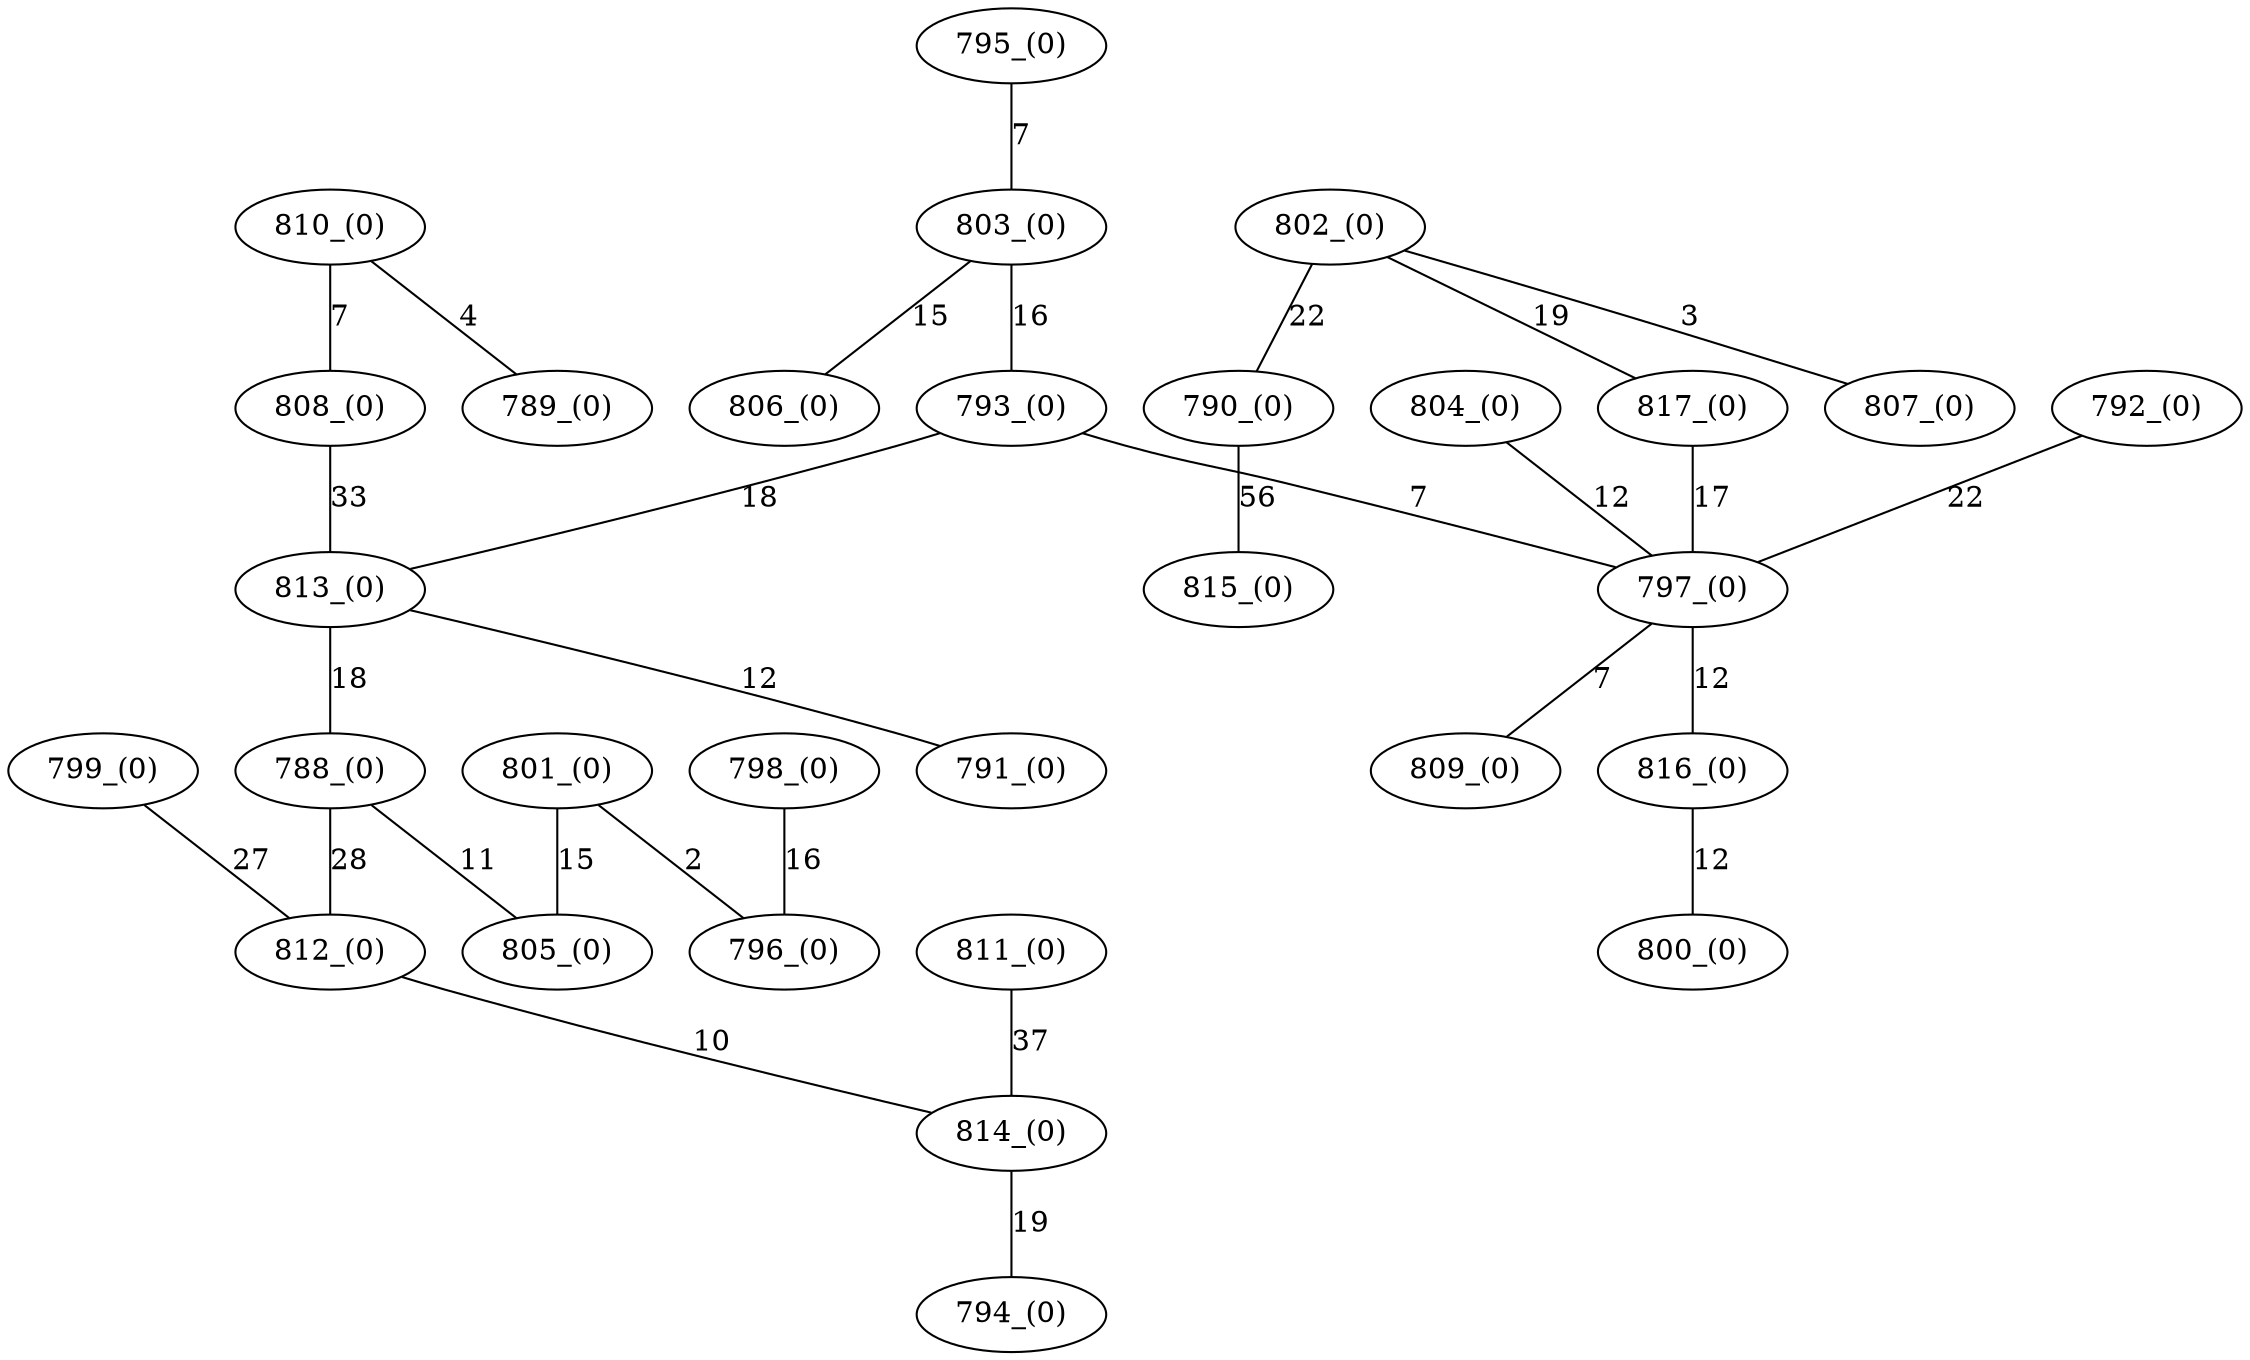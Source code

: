 graph {
    "788_(0)" [weight=0,]
    "805_(0)" [weight=0,]
    "801_(0)" [weight=0,]
    "796_(0)" [weight=0,]
    "798_(0)" [weight=0,]
    "813_(0)" [weight=0,]
    "791_(0)" [weight=0,]
    "793_(0)" [weight=0,]
    "797_(0)" [weight=0,]
    "809_(0)" [weight=0,]
    "816_(0)" [weight=0,]
    "804_(0)" [weight=0,]
    "800_(0)" [weight=0,]
    "803_(0)" [weight=0,]
    "795_(0)" [weight=0,]
    "806_(0)" [weight=0,]
    "817_(0)" [weight=0,]
    "802_(0)" [weight=0,]
    "807_(0)" [weight=0,]
    "792_(0)" [weight=0,]
    "790_(0)" [weight=0,]
    "812_(0)" [weight=0,]
    "814_(0)" [weight=0,]
    "794_(0)" [weight=0,]
    "799_(0)" [weight=0,]
    "808_(0)" [weight=0,]
    "810_(0)" [weight=0,]
    "789_(0)" [weight=0,]
    "811_(0)" [weight=0,]
    "815_(0)" [weight=0,]
    "788_(0)" -- "805_(0)" [label=11, weight=11]
    "801_(0)" -- "805_(0)" [label=15, weight=15]
    "801_(0)" -- "796_(0)" [label=2, weight=2]
    "798_(0)" -- "796_(0)" [label=16, weight=16]
    "813_(0)" -- "788_(0)" [label=18, weight=18]
    "813_(0)" -- "791_(0)" [label=12, weight=12]
    "793_(0)" -- "813_(0)" [label=18, weight=18]
    "793_(0)" -- "797_(0)" [label=7, weight=7]
    "797_(0)" -- "809_(0)" [label=7, weight=7]
    "797_(0)" -- "816_(0)" [label=12, weight=12]
    "804_(0)" -- "797_(0)" [label=12, weight=12]
    "816_(0)" -- "800_(0)" [label=12, weight=12]
    "803_(0)" -- "793_(0)" [label=16, weight=16]
    "795_(0)" -- "803_(0)" [label=7, weight=7]
    "803_(0)" -- "806_(0)" [label=15, weight=15]
    "817_(0)" -- "797_(0)" [label=17, weight=17]
    "802_(0)" -- "817_(0)" [label=19, weight=19]
    "802_(0)" -- "807_(0)" [label=3, weight=3]
    "792_(0)" -- "797_(0)" [label=22, weight=22]
    "802_(0)" -- "790_(0)" [label=22, weight=22]
    "788_(0)" -- "812_(0)" [label=28, weight=28]
    "812_(0)" -- "814_(0)" [label=10, weight=10]
    "814_(0)" -- "794_(0)" [label=19, weight=19]
    "799_(0)" -- "812_(0)" [label=27, weight=27]
    "808_(0)" -- "813_(0)" [label=33, weight=33]
    "810_(0)" -- "808_(0)" [label=7, weight=7]
    "810_(0)" -- "789_(0)" [label=4, weight=4]
    "811_(0)" -- "814_(0)" [label=37, weight=37]
    "790_(0)" -- "815_(0)" [label=56, weight=56]
}
